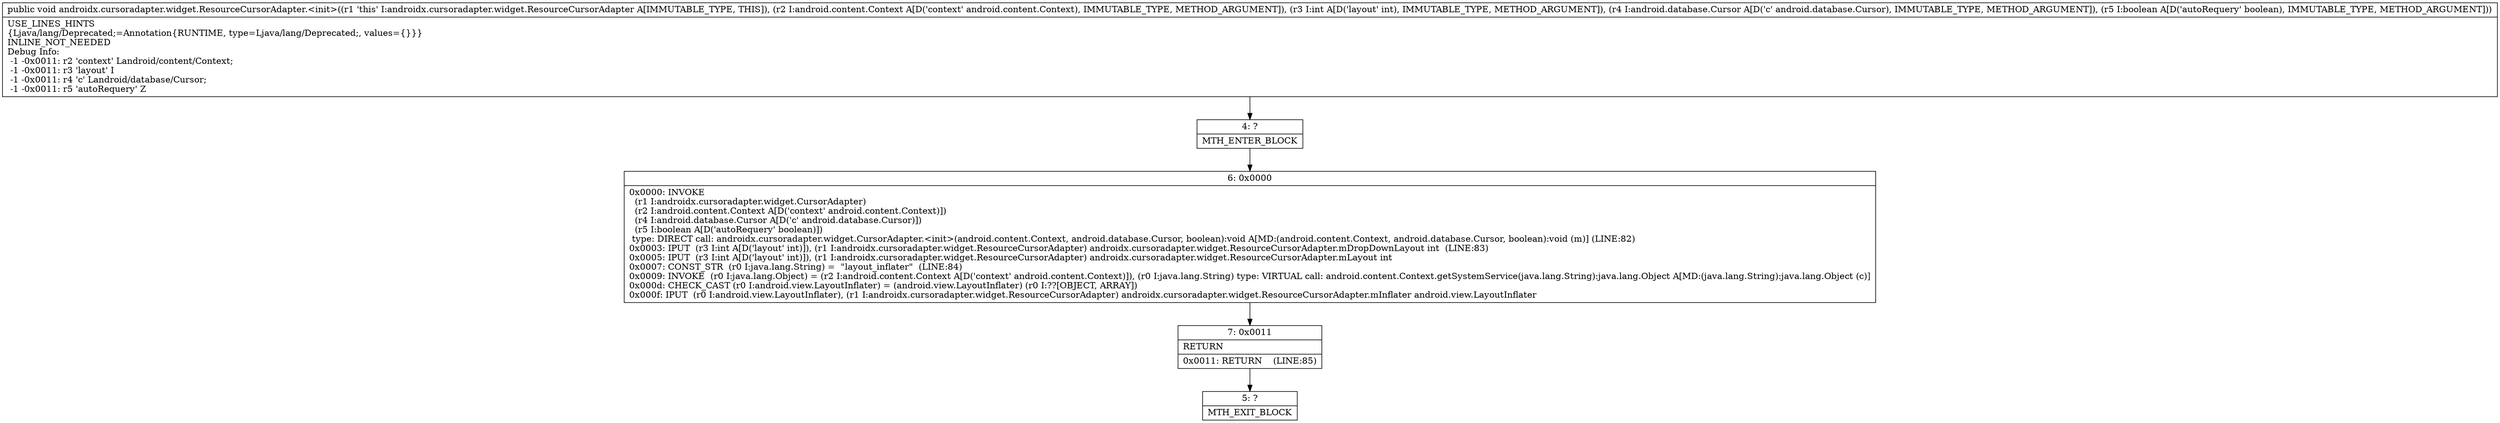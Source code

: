 digraph "CFG forandroidx.cursoradapter.widget.ResourceCursorAdapter.\<init\>(Landroid\/content\/Context;ILandroid\/database\/Cursor;Z)V" {
Node_4 [shape=record,label="{4\:\ ?|MTH_ENTER_BLOCK\l}"];
Node_6 [shape=record,label="{6\:\ 0x0000|0x0000: INVOKE  \l  (r1 I:androidx.cursoradapter.widget.CursorAdapter)\l  (r2 I:android.content.Context A[D('context' android.content.Context)])\l  (r4 I:android.database.Cursor A[D('c' android.database.Cursor)])\l  (r5 I:boolean A[D('autoRequery' boolean)])\l type: DIRECT call: androidx.cursoradapter.widget.CursorAdapter.\<init\>(android.content.Context, android.database.Cursor, boolean):void A[MD:(android.content.Context, android.database.Cursor, boolean):void (m)] (LINE:82)\l0x0003: IPUT  (r3 I:int A[D('layout' int)]), (r1 I:androidx.cursoradapter.widget.ResourceCursorAdapter) androidx.cursoradapter.widget.ResourceCursorAdapter.mDropDownLayout int  (LINE:83)\l0x0005: IPUT  (r3 I:int A[D('layout' int)]), (r1 I:androidx.cursoradapter.widget.ResourceCursorAdapter) androidx.cursoradapter.widget.ResourceCursorAdapter.mLayout int \l0x0007: CONST_STR  (r0 I:java.lang.String) =  \"layout_inflater\"  (LINE:84)\l0x0009: INVOKE  (r0 I:java.lang.Object) = (r2 I:android.content.Context A[D('context' android.content.Context)]), (r0 I:java.lang.String) type: VIRTUAL call: android.content.Context.getSystemService(java.lang.String):java.lang.Object A[MD:(java.lang.String):java.lang.Object (c)]\l0x000d: CHECK_CAST (r0 I:android.view.LayoutInflater) = (android.view.LayoutInflater) (r0 I:??[OBJECT, ARRAY]) \l0x000f: IPUT  (r0 I:android.view.LayoutInflater), (r1 I:androidx.cursoradapter.widget.ResourceCursorAdapter) androidx.cursoradapter.widget.ResourceCursorAdapter.mInflater android.view.LayoutInflater \l}"];
Node_7 [shape=record,label="{7\:\ 0x0011|RETURN\l|0x0011: RETURN    (LINE:85)\l}"];
Node_5 [shape=record,label="{5\:\ ?|MTH_EXIT_BLOCK\l}"];
MethodNode[shape=record,label="{public void androidx.cursoradapter.widget.ResourceCursorAdapter.\<init\>((r1 'this' I:androidx.cursoradapter.widget.ResourceCursorAdapter A[IMMUTABLE_TYPE, THIS]), (r2 I:android.content.Context A[D('context' android.content.Context), IMMUTABLE_TYPE, METHOD_ARGUMENT]), (r3 I:int A[D('layout' int), IMMUTABLE_TYPE, METHOD_ARGUMENT]), (r4 I:android.database.Cursor A[D('c' android.database.Cursor), IMMUTABLE_TYPE, METHOD_ARGUMENT]), (r5 I:boolean A[D('autoRequery' boolean), IMMUTABLE_TYPE, METHOD_ARGUMENT]))  | USE_LINES_HINTS\l\{Ljava\/lang\/Deprecated;=Annotation\{RUNTIME, type=Ljava\/lang\/Deprecated;, values=\{\}\}\}\lINLINE_NOT_NEEDED\lDebug Info:\l  \-1 \-0x0011: r2 'context' Landroid\/content\/Context;\l  \-1 \-0x0011: r3 'layout' I\l  \-1 \-0x0011: r4 'c' Landroid\/database\/Cursor;\l  \-1 \-0x0011: r5 'autoRequery' Z\l}"];
MethodNode -> Node_4;Node_4 -> Node_6;
Node_6 -> Node_7;
Node_7 -> Node_5;
}

